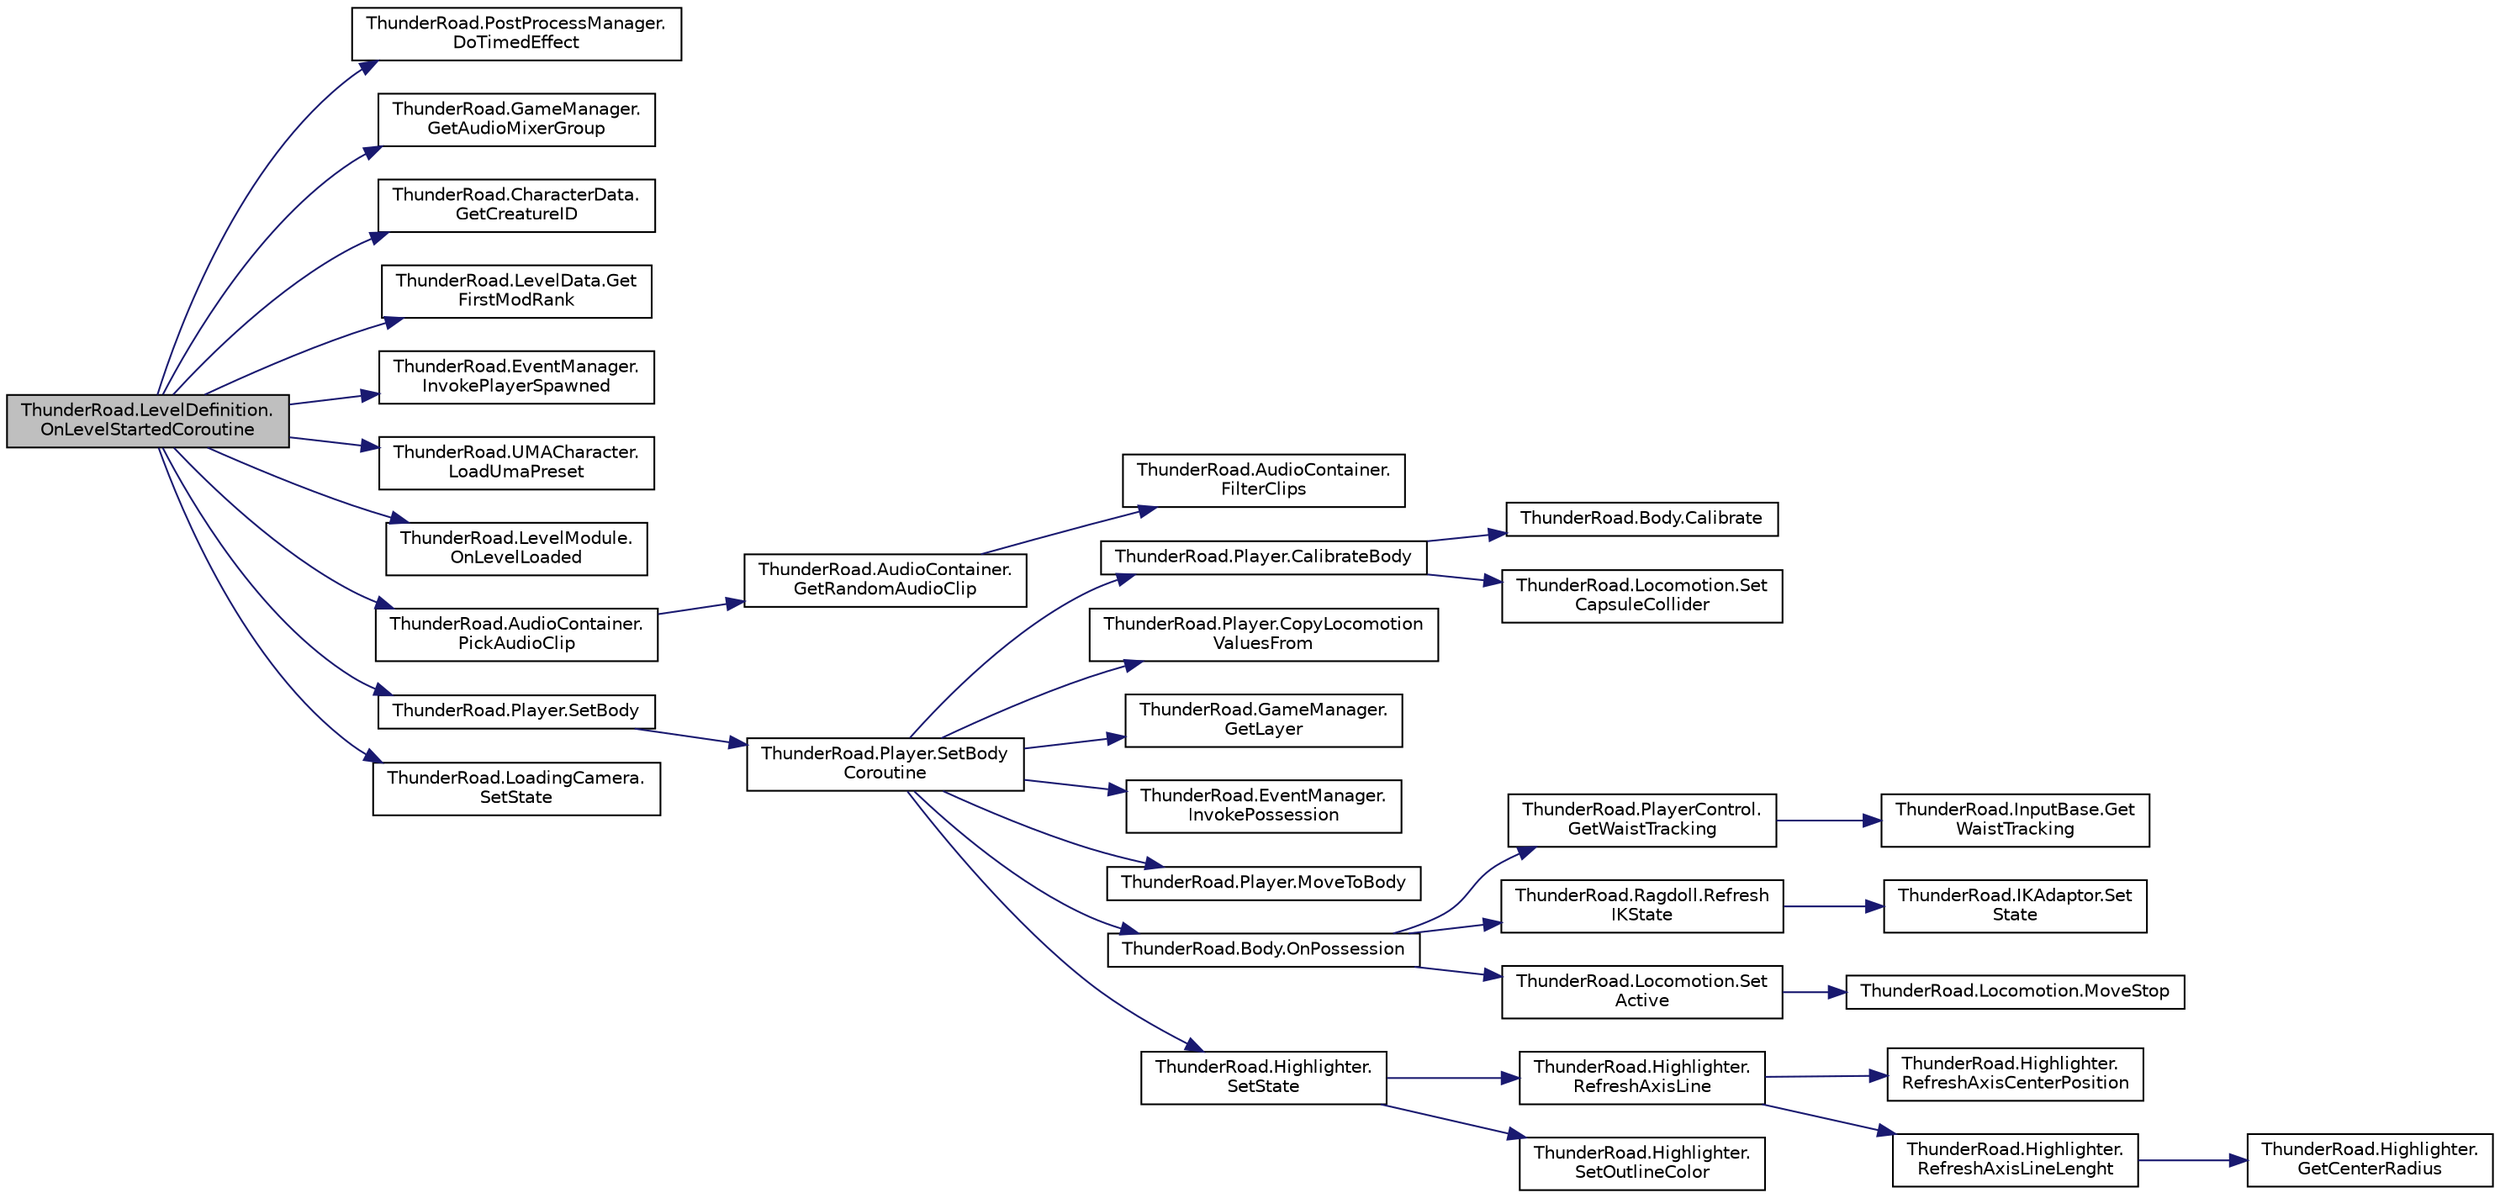 digraph "ThunderRoad.LevelDefinition.OnLevelStartedCoroutine"
{
 // LATEX_PDF_SIZE
  edge [fontname="Helvetica",fontsize="10",labelfontname="Helvetica",labelfontsize="10"];
  node [fontname="Helvetica",fontsize="10",shape=record];
  rankdir="LR";
  Node1 [label="ThunderRoad.LevelDefinition.\lOnLevelStartedCoroutine",height=0.2,width=0.4,color="black", fillcolor="grey75", style="filled", fontcolor="black",tooltip="Called when [level started coroutine]."];
  Node1 -> Node2 [color="midnightblue",fontsize="10",style="solid",fontname="Helvetica"];
  Node2 [label="ThunderRoad.PostProcessManager.\lDoTimedEffect",height=0.2,width=0.4,color="black", fillcolor="white", style="filled",URL="$class_thunder_road_1_1_post_process_manager.html#a1a8bd0684ccf2ef41e3e8be165fbfd7f",tooltip="Does the timed effect."];
  Node1 -> Node3 [color="midnightblue",fontsize="10",style="solid",fontname="Helvetica"];
  Node3 [label="ThunderRoad.GameManager.\lGetAudioMixerGroup",height=0.2,width=0.4,color="black", fillcolor="white", style="filled",URL="$class_thunder_road_1_1_game_manager.html#a77a132fd536a364cb8a256629800be5b",tooltip="Gets the audio mixer group."];
  Node1 -> Node4 [color="midnightblue",fontsize="10",style="solid",fontname="Helvetica"];
  Node4 [label="ThunderRoad.CharacterData.\lGetCreatureID",height=0.2,width=0.4,color="black", fillcolor="white", style="filled",URL="$class_thunder_road_1_1_character_data.html#a59a5017394c29e81b6337c39f6573908",tooltip="Gets the creature identifier."];
  Node1 -> Node5 [color="midnightblue",fontsize="10",style="solid",fontname="Helvetica"];
  Node5 [label="ThunderRoad.LevelData.Get\lFirstModRank",height=0.2,width=0.4,color="black", fillcolor="white", style="filled",URL="$class_thunder_road_1_1_level_data.html#abec0b8b3f925340b5ff79719974178e7",tooltip="Gets the first mod rank."];
  Node1 -> Node6 [color="midnightblue",fontsize="10",style="solid",fontname="Helvetica"];
  Node6 [label="ThunderRoad.EventManager.\lInvokePlayerSpawned",height=0.2,width=0.4,color="black", fillcolor="white", style="filled",URL="$class_thunder_road_1_1_event_manager.html#a9893db42bce2f4ea6b979e51f76baa5c",tooltip="Invokes the player spawned."];
  Node1 -> Node7 [color="midnightblue",fontsize="10",style="solid",fontname="Helvetica"];
  Node7 [label="ThunderRoad.UMACharacter.\lLoadUmaPreset",height=0.2,width=0.4,color="black", fillcolor="white", style="filled",URL="$class_thunder_road_1_1_u_m_a_character.html#a4c63b3e7e1ec23df9bfa764b706cdac2",tooltip="Loads the uma preset."];
  Node1 -> Node8 [color="midnightblue",fontsize="10",style="solid",fontname="Helvetica"];
  Node8 [label="ThunderRoad.LevelModule.\lOnLevelLoaded",height=0.2,width=0.4,color="black", fillcolor="white", style="filled",URL="$class_thunder_road_1_1_level_module.html#a06369e99651d8f77b00391589a1099d7",tooltip="Called when [level loaded]."];
  Node1 -> Node9 [color="midnightblue",fontsize="10",style="solid",fontname="Helvetica"];
  Node9 [label="ThunderRoad.AudioContainer.\lPickAudioClip",height=0.2,width=0.4,color="black", fillcolor="white", style="filled",URL="$class_thunder_road_1_1_audio_container.html#a5bf8a71a417a47856982731578126394",tooltip="Picks the audio clip."];
  Node9 -> Node10 [color="midnightblue",fontsize="10",style="solid",fontname="Helvetica"];
  Node10 [label="ThunderRoad.AudioContainer.\lGetRandomAudioClip",height=0.2,width=0.4,color="black", fillcolor="white", style="filled",URL="$class_thunder_road_1_1_audio_container.html#aadf810963bdf687b73b2bd1de98fdfce",tooltip="Gets the random audio clip."];
  Node10 -> Node11 [color="midnightblue",fontsize="10",style="solid",fontname="Helvetica"];
  Node11 [label="ThunderRoad.AudioContainer.\lFilterClips",height=0.2,width=0.4,color="black", fillcolor="white", style="filled",URL="$class_thunder_road_1_1_audio_container.html#a8e3704d5b9723df2ab8e45b6dc092572",tooltip="Filters the clips."];
  Node1 -> Node12 [color="midnightblue",fontsize="10",style="solid",fontname="Helvetica"];
  Node12 [label="ThunderRoad.Player.SetBody",height=0.2,width=0.4,color="black", fillcolor="white", style="filled",URL="$class_thunder_road_1_1_player.html#ab422429fdf137125600ff468380e188e",tooltip="Sets the body."];
  Node12 -> Node13 [color="midnightblue",fontsize="10",style="solid",fontname="Helvetica"];
  Node13 [label="ThunderRoad.Player.SetBody\lCoroutine",height=0.2,width=0.4,color="black", fillcolor="white", style="filled",URL="$class_thunder_road_1_1_player.html#a81ee86e0ef9a7b346afe02053b4837f5",tooltip="Sets the body coroutine."];
  Node13 -> Node14 [color="midnightblue",fontsize="10",style="solid",fontname="Helvetica"];
  Node14 [label="ThunderRoad.Player.CalibrateBody",height=0.2,width=0.4,color="black", fillcolor="white", style="filled",URL="$class_thunder_road_1_1_player.html#a6b5380cf00142223271979a8e9b59ccc",tooltip="Calibrates the body."];
  Node14 -> Node15 [color="midnightblue",fontsize="10",style="solid",fontname="Helvetica"];
  Node15 [label="ThunderRoad.Body.Calibrate",height=0.2,width=0.4,color="black", fillcolor="white", style="filled",URL="$class_thunder_road_1_1_body.html#ae92dae2b8e5624fcac17c030047ab987",tooltip="Calibrates this instance."];
  Node14 -> Node16 [color="midnightblue",fontsize="10",style="solid",fontname="Helvetica"];
  Node16 [label="ThunderRoad.Locomotion.Set\lCapsuleCollider",height=0.2,width=0.4,color="black", fillcolor="white", style="filled",URL="$class_thunder_road_1_1_locomotion.html#a15ff1202536b7fe2aff9e892b223594c",tooltip="Sets the capsule collider."];
  Node13 -> Node17 [color="midnightblue",fontsize="10",style="solid",fontname="Helvetica"];
  Node17 [label="ThunderRoad.Player.CopyLocomotion\lValuesFrom",height=0.2,width=0.4,color="black", fillcolor="white", style="filled",URL="$class_thunder_road_1_1_player.html#ac71e62c7cca90dfba098b4dc8a30a0dd",tooltip="Copies the locomotion values from."];
  Node13 -> Node18 [color="midnightblue",fontsize="10",style="solid",fontname="Helvetica"];
  Node18 [label="ThunderRoad.GameManager.\lGetLayer",height=0.2,width=0.4,color="black", fillcolor="white", style="filled",URL="$class_thunder_road_1_1_game_manager.html#a4b7e3521ff92f30374062207b6e30352",tooltip="Gets the layer."];
  Node13 -> Node19 [color="midnightblue",fontsize="10",style="solid",fontname="Helvetica"];
  Node19 [label="ThunderRoad.EventManager.\lInvokePossession",height=0.2,width=0.4,color="black", fillcolor="white", style="filled",URL="$class_thunder_road_1_1_event_manager.html#a9e4a4c5913907c3ac03f6b40d401fb19",tooltip="Invokes the possession."];
  Node13 -> Node20 [color="midnightblue",fontsize="10",style="solid",fontname="Helvetica"];
  Node20 [label="ThunderRoad.Player.MoveToBody",height=0.2,width=0.4,color="black", fillcolor="white", style="filled",URL="$class_thunder_road_1_1_player.html#a82ec5ad086c968f63714aa6308a6ea0e",tooltip="Moves to body."];
  Node13 -> Node21 [color="midnightblue",fontsize="10",style="solid",fontname="Helvetica"];
  Node21 [label="ThunderRoad.Body.OnPossession",height=0.2,width=0.4,color="black", fillcolor="white", style="filled",URL="$class_thunder_road_1_1_body.html#a65793276df6340092c64136da8eab9bf",tooltip="Called when [possession]."];
  Node21 -> Node22 [color="midnightblue",fontsize="10",style="solid",fontname="Helvetica"];
  Node22 [label="ThunderRoad.PlayerControl.\lGetWaistTracking",height=0.2,width=0.4,color="black", fillcolor="white", style="filled",URL="$class_thunder_road_1_1_player_control.html#a9db7d87dc955e52677e182683d36c45f",tooltip="Gets the waist tracking."];
  Node22 -> Node23 [color="midnightblue",fontsize="10",style="solid",fontname="Helvetica"];
  Node23 [label="ThunderRoad.InputBase.Get\lWaistTracking",height=0.2,width=0.4,color="black", fillcolor="white", style="filled",URL="$class_thunder_road_1_1_input_base.html#a68d0dae92f22754dfb2318706a5cf9f7",tooltip="Gets the waist tracking."];
  Node21 -> Node24 [color="midnightblue",fontsize="10",style="solid",fontname="Helvetica"];
  Node24 [label="ThunderRoad.Ragdoll.Refresh\lIKState",height=0.2,width=0.4,color="black", fillcolor="white", style="filled",URL="$class_thunder_road_1_1_ragdoll.html#a4a2919a73a4b441770329465e888fefa",tooltip="Refreshes the state of the ik."];
  Node24 -> Node25 [color="midnightblue",fontsize="10",style="solid",fontname="Helvetica"];
  Node25 [label="ThunderRoad.IKAdaptor.Set\lState",height=0.2,width=0.4,color="black", fillcolor="white", style="filled",URL="$class_thunder_road_1_1_i_k_adaptor.html#ac6aad81cc98d5bf27f06f05186ba9139",tooltip="Sets the state."];
  Node21 -> Node26 [color="midnightblue",fontsize="10",style="solid",fontname="Helvetica"];
  Node26 [label="ThunderRoad.Locomotion.Set\lActive",height=0.2,width=0.4,color="black", fillcolor="white", style="filled",URL="$class_thunder_road_1_1_locomotion.html#a42376933acd3a910da0bf5ca6f8f0cff",tooltip="Sets the active."];
  Node26 -> Node27 [color="midnightblue",fontsize="10",style="solid",fontname="Helvetica"];
  Node27 [label="ThunderRoad.Locomotion.MoveStop",height=0.2,width=0.4,color="black", fillcolor="white", style="filled",URL="$class_thunder_road_1_1_locomotion.html#a0f7eff462503193dc7cc5e96a70cd5f3",tooltip="Moves the stop."];
  Node13 -> Node28 [color="midnightblue",fontsize="10",style="solid",fontname="Helvetica"];
  Node28 [label="ThunderRoad.Highlighter.\lSetState",height=0.2,width=0.4,color="black", fillcolor="white", style="filled",URL="$class_thunder_road_1_1_highlighter.html#aa1487a513b92c7ebb44777930e1bed55",tooltip="Sets the state."];
  Node28 -> Node29 [color="midnightblue",fontsize="10",style="solid",fontname="Helvetica"];
  Node29 [label="ThunderRoad.Highlighter.\lRefreshAxisLine",height=0.2,width=0.4,color="black", fillcolor="white", style="filled",URL="$class_thunder_road_1_1_highlighter.html#a2f25cea56d529813f8ae47a74990f6b1",tooltip="Refreshes the axis line."];
  Node29 -> Node30 [color="midnightblue",fontsize="10",style="solid",fontname="Helvetica"];
  Node30 [label="ThunderRoad.Highlighter.\lRefreshAxisCenterPosition",height=0.2,width=0.4,color="black", fillcolor="white", style="filled",URL="$class_thunder_road_1_1_highlighter.html#a474c763a3a6919ceb4ea47af8062388e",tooltip="Refreshes the axis center position."];
  Node29 -> Node31 [color="midnightblue",fontsize="10",style="solid",fontname="Helvetica"];
  Node31 [label="ThunderRoad.Highlighter.\lRefreshAxisLineLenght",height=0.2,width=0.4,color="black", fillcolor="white", style="filled",URL="$class_thunder_road_1_1_highlighter.html#ab0ff2e6f311cb6cd2fd0fb8b7746c325",tooltip="Refreshes the axis line lenght."];
  Node31 -> Node32 [color="midnightblue",fontsize="10",style="solid",fontname="Helvetica"];
  Node32 [label="ThunderRoad.Highlighter.\lGetCenterRadius",height=0.2,width=0.4,color="black", fillcolor="white", style="filled",URL="$class_thunder_road_1_1_highlighter.html#a946a62aaa694183e1f8d9b331d450a16",tooltip="Gets the center radius."];
  Node28 -> Node33 [color="midnightblue",fontsize="10",style="solid",fontname="Helvetica"];
  Node33 [label="ThunderRoad.Highlighter.\lSetOutlineColor",height=0.2,width=0.4,color="black", fillcolor="white", style="filled",URL="$class_thunder_road_1_1_highlighter.html#a5aef3e86635cbcbaaa727f9d5fb3409c",tooltip="Sets the color of the outline."];
  Node1 -> Node34 [color="midnightblue",fontsize="10",style="solid",fontname="Helvetica"];
  Node34 [label="ThunderRoad.LoadingCamera.\lSetState",height=0.2,width=0.4,color="black", fillcolor="white", style="filled",URL="$class_thunder_road_1_1_loading_camera.html#a81a3adc009db4c0ea7d01d91558f4d36",tooltip="Sets the state."];
}
